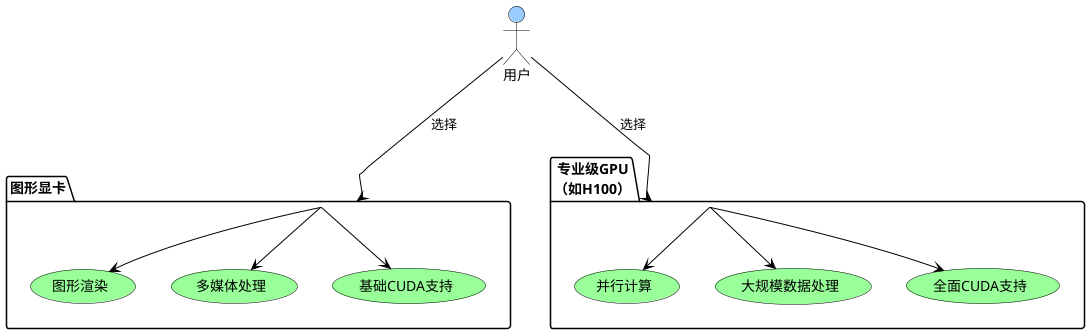 @startuml
!define RECTANGLE class
!define DATABASE entity
!define ACTOR actor
!define USECASE usecase
!define COLOR1 #FFDD99
!define COLOR2 #99FF99
!define COLOR3 #99CCFF

skinparam class {
  BackgroundColor COLOR1
  BorderColor Black
  ArrowColor Black
}

skinparam usecase {
  BackgroundColor COLOR2
  BorderColor Black
  ArrowColor Black
}

skinparam actor {
  BackgroundColor COLOR3
  BorderColor Black
  ArrowColor Black
}

ACTOR "用户" as user
package "图形显卡" as graphic_card {
  USECASE "图形渲染" as graphic_render
  USECASE "多媒体处理" as multimedia
  USECASE "基础CUDA支持" as basic_cuda
}

package "专业级GPU\n（如H100）" as pro_gpu {
  USECASE "并行计算" as parallel_computing
  USECASE "大规模数据处理" as big_data
  USECASE "全面CUDA支持" as full_cuda
}

user --> graphic_card : 选择
user --> pro_gpu : 选择

graphic_card --> graphic_render
graphic_card --> multimedia
graphic_card --> basic_cuda

pro_gpu --> parallel_computing
pro_gpu --> big_data
pro_gpu --> full_cuda

@enduml
